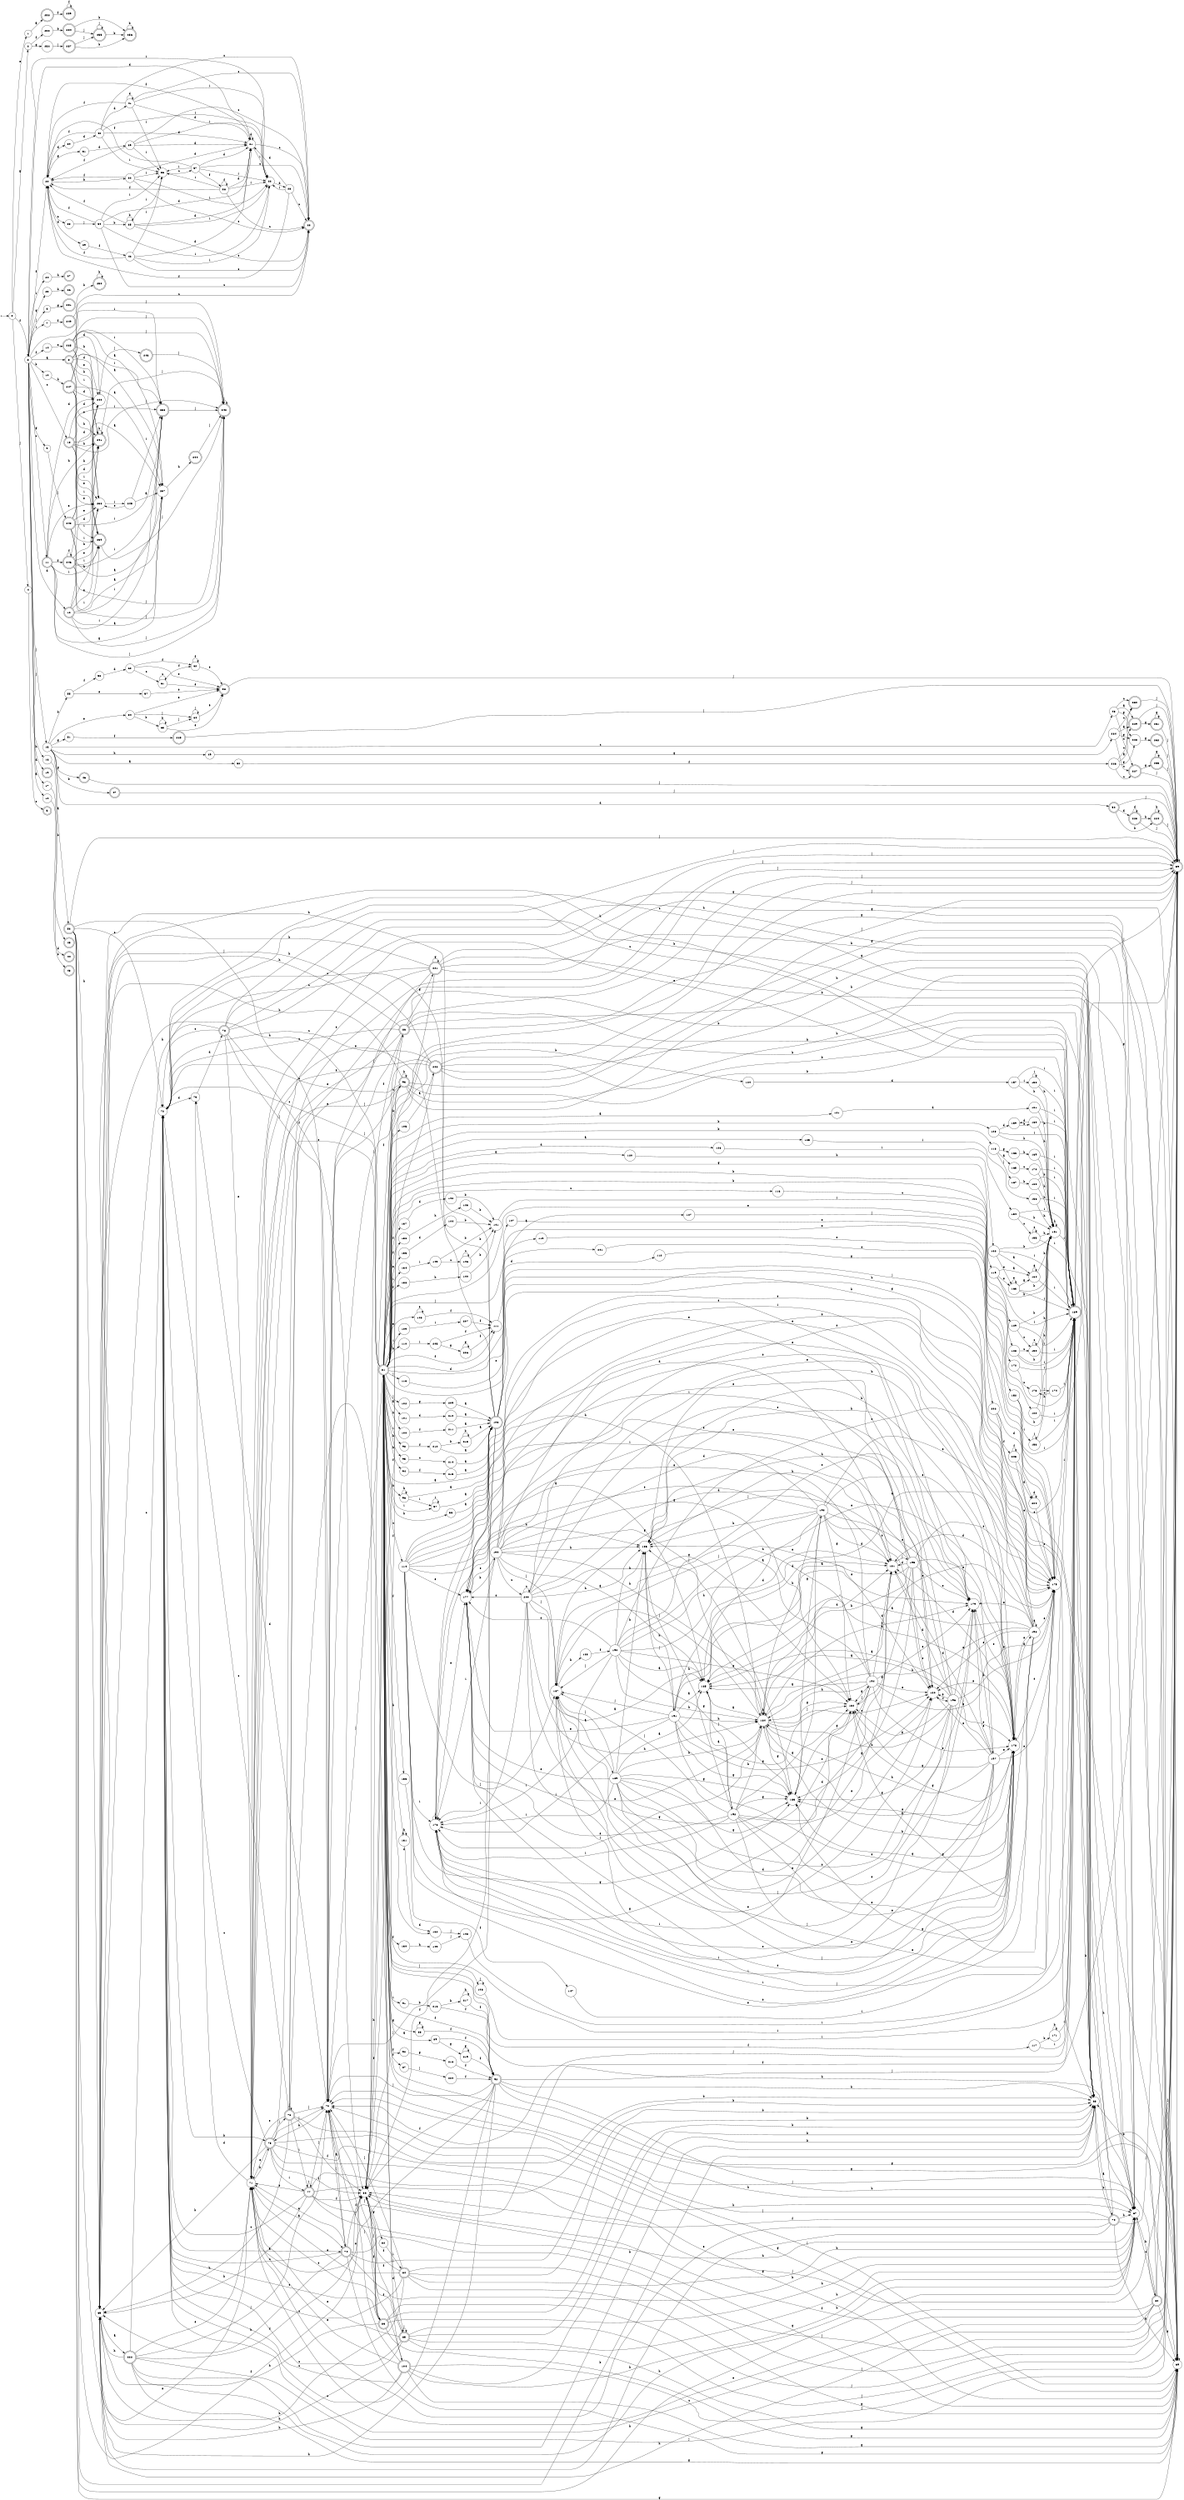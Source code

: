 digraph finite_state_machine {
rankdir=LR;
size="20,20";
node [shape = point]; "dummy0"
node [shape = circle]; "0";
"dummy0" -> "0";
node [shape = circle]; "1";
node [shape = circle]; "2";
node [shape = circle]; "3";
node [shape = circle]; "4";
node [shape = doublecircle]; "5";node [shape = circle]; "6";
node [shape = circle]; "7";
node [shape = doublecircle]; "8";node [shape = circle]; "9";
node [shape = circle]; "10";
node [shape = doublecircle]; "11";node [shape = doublecircle]; "12";node [shape = doublecircle]; "13";node [shape = circle]; "14";
node [shape = circle]; "15";
node [shape = circle]; "16";
node [shape = circle]; "17";
node [shape = circle]; "18";
node [shape = doublecircle]; "19";node [shape = circle]; "20";
node [shape = circle]; "21";
node [shape = circle]; "22";
node [shape = doublecircle]; "23";node [shape = circle]; "24";
node [shape = circle]; "25";
node [shape = doublecircle]; "26";node [shape = doublecircle]; "27";node [shape = circle]; "28";
node [shape = circle]; "29";
node [shape = circle]; "30";
node [shape = circle]; "31";
node [shape = circle]; "32";
node [shape = circle]; "33";
node [shape = circle]; "34";
node [shape = circle]; "35";
node [shape = circle]; "36";
node [shape = circle]; "37";
node [shape = circle]; "38";
node [shape = circle]; "39";
node [shape = circle]; "40";
node [shape = circle]; "41";
node [shape = circle]; "42";
node [shape = doublecircle]; "43";node [shape = doublecircle]; "44";node [shape = doublecircle]; "45";node [shape = doublecircle]; "46";node [shape = doublecircle]; "47";node [shape = circle]; "48";
node [shape = circle]; "49";
node [shape = circle]; "50";
node [shape = circle]; "51";
node [shape = doublecircle]; "52";node [shape = doublecircle]; "53";node [shape = circle]; "54";
node [shape = circle]; "55";
node [shape = circle]; "56";
node [shape = circle]; "57";
node [shape = doublecircle]; "58";node [shape = doublecircle]; "59";node [shape = circle]; "60";
node [shape = circle]; "61";
node [shape = circle]; "62";
node [shape = circle]; "63";
node [shape = circle]; "64";
node [shape = circle]; "65";
node [shape = circle]; "66";
node [shape = circle]; "67";
node [shape = circle]; "68";
node [shape = circle]; "69";
node [shape = circle]; "70";
node [shape = circle]; "71";
node [shape = circle]; "72";
node [shape = circle]; "73";
node [shape = doublecircle]; "74";node [shape = doublecircle]; "75";node [shape = doublecircle]; "76";node [shape = doublecircle]; "77";node [shape = doublecircle]; "78";node [shape = doublecircle]; "79";node [shape = doublecircle]; "80";node [shape = doublecircle]; "81";node [shape = circle]; "82";
node [shape = doublecircle]; "83";node [shape = doublecircle]; "84";node [shape = doublecircle]; "85";node [shape = doublecircle]; "86";node [shape = circle]; "87";
node [shape = circle]; "88";
node [shape = circle]; "89";
node [shape = circle]; "90";
node [shape = circle]; "91";
node [shape = doublecircle]; "92";node [shape = doublecircle]; "93";node [shape = circle]; "94";
node [shape = circle]; "95";
node [shape = circle]; "96";
node [shape = circle]; "97";
node [shape = circle]; "98";
node [shape = circle]; "99";
node [shape = circle]; "100";
node [shape = circle]; "101";
node [shape = circle]; "102";
node [shape = doublecircle]; "103";node [shape = doublecircle]; "104";node [shape = circle]; "105";
node [shape = circle]; "106";
node [shape = circle]; "107";
node [shape = circle]; "108";
node [shape = circle]; "109";
node [shape = circle]; "110";
node [shape = circle]; "111";
node [shape = circle]; "112";
node [shape = circle]; "113";
node [shape = circle]; "114";
node [shape = circle]; "115";
node [shape = circle]; "116";
node [shape = circle]; "117";
node [shape = circle]; "118";
node [shape = circle]; "119";
node [shape = circle]; "120";
node [shape = circle]; "121";
node [shape = circle]; "122";
node [shape = circle]; "123";
node [shape = circle]; "124";
node [shape = circle]; "125";
node [shape = circle]; "126";
node [shape = circle]; "127";
node [shape = circle]; "128";
node [shape = circle]; "129";
node [shape = circle]; "130";
node [shape = circle]; "131";
node [shape = circle]; "132";
node [shape = circle]; "133";
node [shape = circle]; "134";
node [shape = circle]; "135";
node [shape = circle]; "136";
node [shape = circle]; "137";
node [shape = circle]; "138";
node [shape = doublecircle]; "139";node [shape = circle]; "140";
node [shape = circle]; "141";
node [shape = circle]; "142";
node [shape = circle]; "143";
node [shape = circle]; "144";
node [shape = circle]; "145";
node [shape = circle]; "146";
node [shape = circle]; "147";
node [shape = circle]; "148";
node [shape = circle]; "149";
node [shape = circle]; "150";
node [shape = circle]; "151";
node [shape = circle]; "152";
node [shape = circle]; "153";
node [shape = circle]; "154";
node [shape = circle]; "155";
node [shape = circle]; "156";
node [shape = circle]; "157";
node [shape = circle]; "158";
node [shape = circle]; "159";
node [shape = circle]; "160";
node [shape = circle]; "161";
node [shape = circle]; "162";
node [shape = circle]; "163";
node [shape = circle]; "164";
node [shape = circle]; "165";
node [shape = circle]; "166";
node [shape = circle]; "167";
node [shape = circle]; "168";
node [shape = circle]; "169";
node [shape = circle]; "170";
node [shape = circle]; "171";
node [shape = circle]; "172";
node [shape = circle]; "173";
node [shape = circle]; "174";
node [shape = circle]; "175";
node [shape = circle]; "176";
node [shape = circle]; "177";
node [shape = circle]; "178";
node [shape = circle]; "179";
node [shape = circle]; "180";
node [shape = circle]; "181";
node [shape = circle]; "182";
node [shape = circle]; "183";
node [shape = circle]; "184";
node [shape = circle]; "185";
node [shape = circle]; "186";
node [shape = circle]; "187";
node [shape = circle]; "188";
node [shape = circle]; "189";
node [shape = circle]; "190";
node [shape = circle]; "191";
node [shape = circle]; "192";
node [shape = circle]; "193";
node [shape = circle]; "194";
node [shape = circle]; "195";
node [shape = circle]; "196";
node [shape = circle]; "197";
node [shape = circle]; "198";
node [shape = circle]; "199";
node [shape = circle]; "200";
node [shape = circle]; "201";
node [shape = circle]; "202";
node [shape = circle]; "203";
node [shape = circle]; "204";
node [shape = circle]; "205";
node [shape = circle]; "206";
node [shape = circle]; "207";
node [shape = doublecircle]; "208";node [shape = circle]; "209";
node [shape = circle]; "210";
node [shape = circle]; "211";
node [shape = circle]; "212";
node [shape = circle]; "213";
node [shape = circle]; "214";
node [shape = circle]; "215";
node [shape = circle]; "216";
node [shape = circle]; "217";
node [shape = circle]; "218";
node [shape = circle]; "219";
node [shape = circle]; "220";
node [shape = doublecircle]; "221";node [shape = doublecircle]; "222";node [shape = doublecircle]; "223";node [shape = doublecircle]; "224";node [shape = doublecircle]; "225";node [shape = circle]; "226";
node [shape = doublecircle]; "227";node [shape = circle]; "228";
node [shape = doublecircle]; "229";node [shape = doublecircle]; "230";node [shape = doublecircle]; "231";node [shape = doublecircle]; "232";node [shape = doublecircle]; "233";node [shape = circle]; "234";
node [shape = doublecircle]; "235";node [shape = circle]; "236";
node [shape = circle]; "237";
node [shape = doublecircle]; "238";node [shape = doublecircle]; "239";node [shape = circle]; "240";
node [shape = doublecircle]; "241";node [shape = doublecircle]; "242";node [shape = doublecircle]; "243";node [shape = doublecircle]; "244";node [shape = circle]; "245";
node [shape = doublecircle]; "246";node [shape = doublecircle]; "247";node [shape = doublecircle]; "248";node [shape = doublecircle]; "249";node [shape = doublecircle]; "250";node [shape = doublecircle]; "251";node [shape = circle]; "252";
node [shape = circle]; "253";
node [shape = doublecircle]; "254";node [shape = doublecircle]; "255";node [shape = doublecircle]; "256";node [shape = doublecircle]; "257";node [shape = doublecircle]; "258";node [shape = doublecircle]; "259";"0" -> "1" [label = "e"];
 "0" -> "2" [label = "a"];
 "0" -> "3" [label = "f"];
 "0" -> "4" [label = "j"];
 "4" -> "5" [label = "e"];
 "3" -> "16" [label = "j"];
 "3" -> "6" [label = "j"];
 "3" -> "15" [label = "j"];
 "3" -> "24" [label = "i"];
 "3" -> "22" [label = "i"];
 "3" -> "7" [label = "i"];
 "3" -> "8" [label = "a"];
 "3" -> "18" [label = "a"];
 "3" -> "9" [label = "g"];
 "3" -> "25" [label = "g"];
 "3" -> "10" [label = "b"];
 "3" -> "11" [label = "c"];
 "3" -> "13" [label = "c"];
 "3" -> "23" [label = "c"];
 "3" -> "17" [label = "d"];
 "3" -> "12" [label = "d"];
 "3" -> "21" [label = "d"];
 "3" -> "20" [label = "f"];
 "3" -> "14" [label = "f"];
 "3" -> "19" [label = "h"];
 "25" -> "26" [label = "b"];
 "24" -> "27" [label = "h"];
 "22" -> "28" [label = "d"];
 "28" -> "22" [label = "i"];
 "28" -> "20" [label = "f"];
 "28" -> "21" [label = "d"];
 "28" -> "23" [label = "c"];
 "21" -> "21" [label = "d"];
 "21" -> "20" [label = "f"];
 "21" -> "22" [label = "i"];
 "21" -> "23" [label = "c"];
 "20" -> "29" [label = "d"];
 "20" -> "30" [label = "d"];
 "20" -> "31" [label = "g"];
 "20" -> "32" [label = "b"];
 "20" -> "33" [label = "c"];
 "33" -> "34" [label = "j"];
 "34" -> "35" [label = "b"];
 "34" -> "20" [label = "f"];
 "34" -> "36" [label = "i"];
 "34" -> "22" [label = "i"];
 "34" -> "21" [label = "d"];
 "34" -> "23" [label = "c"];
 "36" -> "37" [label = "c"];
 "37" -> "36" [label = "i"];
 "37" -> "22" [label = "i"];
 "37" -> "20" [label = "f"];
 "37" -> "38" [label = "f"];
 "37" -> "21" [label = "d"];
 "37" -> "23" [label = "c"];
 "38" -> "20" [label = "f"];
 "38" -> "38" [label = "f"];
 "38" -> "36" [label = "i"];
 "38" -> "22" [label = "i"];
 "38" -> "21" [label = "d"];
 "38" -> "23" [label = "c"];
 "35" -> "35" [label = "b"];
 "35" -> "20" [label = "f"];
 "35" -> "36" [label = "i"];
 "35" -> "22" [label = "i"];
 "35" -> "21" [label = "d"];
 "35" -> "23" [label = "c"];
 "32" -> "20" [label = "f"];
 "32" -> "36" [label = "i"];
 "32" -> "22" [label = "i"];
 "32" -> "21" [label = "d"];
 "32" -> "23" [label = "c"];
 "31" -> "39" [label = "d"];
 "39" -> "20" [label = "f"];
 "39" -> "36" [label = "i"];
 "39" -> "22" [label = "i"];
 "39" -> "21" [label = "d"];
 "39" -> "23" [label = "c"];
 "30" -> "40" [label = "d"];
 "40" -> "41" [label = "d"];
 "40" -> "21" [label = "d"];
 "40" -> "20" [label = "f"];
 "40" -> "36" [label = "i"];
 "40" -> "22" [label = "i"];
 "40" -> "23" [label = "c"];
 "41" -> "41" [label = "d"];
 "41" -> "21" [label = "d"];
 "41" -> "20" [label = "f"];
 "41" -> "36" [label = "i"];
 "41" -> "22" [label = "i"];
 "41" -> "23" [label = "c"];
 "29" -> "42" [label = "f"];
 "42" -> "20" [label = "f"];
 "42" -> "36" [label = "i"];
 "42" -> "22" [label = "i"];
 "42" -> "21" [label = "d"];
 "42" -> "23" [label = "c"];
 "18" -> "43" [label = "b"];
 "17" -> "44" [label = "d"];
 "16" -> "45" [label = "b"];
 "15" -> "51" [label = "g"];
 "15" -> "46" [label = "g"];
 "15" -> "55" [label = "b"];
 "15" -> "47" [label = "b"];
 "15" -> "48" [label = "c"];
 "15" -> "49" [label = "h"];
 "15" -> "50" [label = "a"];
 "15" -> "53" [label = "a"];
 "15" -> "52" [label = "d"];
 "15" -> "54" [label = "e"];
 "55" -> "56" [label = "f"];
 "55" -> "57" [label = "e"];
 "57" -> "58" [label = "e"];
 "58" -> "59" [label = "j"];
 "59" -> "59" [label = "j"];
 "56" -> "60" [label = "d"];
 "60" -> "61" [label = "c"];
 "60" -> "62" [label = "f"];
 "60" -> "58" [label = "e"];
 "62" -> "62" [label = "f"];
 "62" -> "58" [label = "e"];
 "61" -> "61" [label = "c"];
 "61" -> "62" [label = "f"];
 "61" -> "58" [label = "e"];
 "54" -> "63" [label = "b"];
 "54" -> "64" [label = "j"];
 "54" -> "58" [label = "e"];
 "64" -> "64" [label = "j"];
 "64" -> "58" [label = "e"];
 "63" -> "63" [label = "b"];
 "63" -> "64" [label = "j"];
 "63" -> "58" [label = "e"];
 "53" -> "65" [label = "h"];
 "53" -> "67" [label = "h"];
 "53" -> "66" [label = "f"];
 "53" -> "68" [label = "b"];
 "53" -> "69" [label = "g"];
 "53" -> "59" [label = "j"];
 "53" -> "70" [label = "j"];
 "53" -> "71" [label = "e"];
 "53" -> "72" [label = "c"];
 "72" -> "73" [label = "d"];
 "72" -> "74" [label = "a"];
 "72" -> "75" [label = "b"];
 "75" -> "59" [label = "j"];
 "75" -> "76" [label = "j"];
 "75" -> "70" [label = "j"];
 "75" -> "77" [label = "i"];
 "75" -> "69" [label = "g"];
 "75" -> "71" [label = "e"];
 "75" -> "72" [label = "c"];
 "75" -> "65" [label = "h"];
 "75" -> "67" [label = "h"];
 "75" -> "66" [label = "f"];
 "75" -> "68" [label = "b"];
 "77" -> "77" [label = "i"];
 "77" -> "69" [label = "g"];
 "77" -> "59" [label = "j"];
 "77" -> "70" [label = "j"];
 "77" -> "71" [label = "e"];
 "77" -> "72" [label = "c"];
 "77" -> "65" [label = "h"];
 "77" -> "67" [label = "h"];
 "77" -> "66" [label = "f"];
 "77" -> "68" [label = "b"];
 "76" -> "59" [label = "j"];
 "76" -> "76" [label = "j"];
 "76" -> "70" [label = "j"];
 "76" -> "77" [label = "i"];
 "76" -> "69" [label = "g"];
 "76" -> "71" [label = "e"];
 "76" -> "72" [label = "c"];
 "76" -> "65" [label = "h"];
 "76" -> "67" [label = "h"];
 "76" -> "66" [label = "f"];
 "76" -> "68" [label = "b"];
 "74" -> "69" [label = "g"];
 "74" -> "59" [label = "j"];
 "74" -> "70" [label = "j"];
 "74" -> "71" [label = "e"];
 "74" -> "72" [label = "c"];
 "74" -> "65" [label = "h"];
 "74" -> "67" [label = "h"];
 "74" -> "66" [label = "f"];
 "74" -> "68" [label = "b"];
 "73" -> "78" [label = "d"];
 "78" -> "69" [label = "g"];
 "78" -> "59" [label = "j"];
 "78" -> "70" [label = "j"];
 "78" -> "71" [label = "e"];
 "78" -> "72" [label = "c"];
 "78" -> "65" [label = "h"];
 "78" -> "67" [label = "h"];
 "78" -> "66" [label = "f"];
 "78" -> "68" [label = "b"];
 "71" -> "73" [label = "d"];
 "71" -> "74" [label = "a"];
 "71" -> "75" [label = "b"];
 "70" -> "73" [label = "d"];
 "70" -> "74" [label = "a"];
 "70" -> "75" [label = "b"];
 "69" -> "69" [label = "g"];
 "69" -> "70" [label = "j"];
 "68" -> "79" [label = "a"];
 "79" -> "68" [label = "b"];
 "79" -> "65" [label = "h"];
 "79" -> "67" [label = "h"];
 "79" -> "66" [label = "f"];
 "79" -> "69" [label = "g"];
 "79" -> "59" [label = "j"];
 "79" -> "70" [label = "j"];
 "79" -> "71" [label = "e"];
 "79" -> "72" [label = "c"];
 "67" -> "80" [label = "c"];
 "80" -> "65" [label = "h"];
 "80" -> "67" [label = "h"];
 "80" -> "66" [label = "f"];
 "80" -> "68" [label = "b"];
 "80" -> "69" [label = "g"];
 "80" -> "59" [label = "j"];
 "80" -> "70" [label = "j"];
 "80" -> "71" [label = "e"];
 "80" -> "72" [label = "c"];
 "66" -> "81" [label = "h"];
 "66" -> "82" [label = "g"];
 "66" -> "83" [label = "j"];
 "83" -> "66" [label = "f"];
 "83" -> "65" [label = "h"];
 "83" -> "67" [label = "h"];
 "83" -> "68" [label = "b"];
 "83" -> "69" [label = "g"];
 "83" -> "59" [label = "j"];
 "83" -> "70" [label = "j"];
 "83" -> "71" [label = "e"];
 "83" -> "72" [label = "c"];
 "82" -> "84" [label = "i"];
 "84" -> "66" [label = "f"];
 "84" -> "65" [label = "h"];
 "84" -> "67" [label = "h"];
 "84" -> "68" [label = "b"];
 "84" -> "69" [label = "g"];
 "84" -> "59" [label = "j"];
 "84" -> "70" [label = "j"];
 "84" -> "71" [label = "e"];
 "84" -> "72" [label = "c"];
 "81" -> "102" [label = "j"];
 "81" -> "70" [label = "j"];
 "81" -> "105" [label = "j"];
 "81" -> "106" [label = "j"];
 "81" -> "107" [label = "j"];
 "81" -> "113" [label = "j"];
 "81" -> "85" [label = "j"];
 "81" -> "59" [label = "j"];
 "81" -> "72" [label = "c"];
 "81" -> "114" [label = "c"];
 "81" -> "116" [label = "c"];
 "81" -> "86" [label = "c"];
 "81" -> "130" [label = "f"];
 "81" -> "66" [label = "f"];
 "81" -> "133" [label = "f"];
 "81" -> "136" [label = "f"];
 "81" -> "137" [label = "f"];
 "81" -> "138" [label = "f"];
 "81" -> "111" [label = "f"];
 "81" -> "117" [label = "f"];
 "81" -> "87" [label = "f"];
 "81" -> "90" [label = "f"];
 "81" -> "92" [label = "f"];
 "81" -> "88" [label = "g"];
 "81" -> "120" [label = "g"];
 "81" -> "69" [label = "g"];
 "81" -> "119" [label = "g"];
 "81" -> "89" [label = "a"];
 "81" -> "101" [label = "a"];
 "81" -> "103" [label = "a"];
 "81" -> "121" [label = "a"];
 "81" -> "125" [label = "a"];
 "81" -> "127" [label = "a"];
 "81" -> "97" [label = "i"];
 "81" -> "98" [label = "i"];
 "81" -> "134" [label = "i"];
 "81" -> "91" [label = "i"];
 "81" -> "139" [label = "i"];
 "81" -> "109" [label = "i"];
 "81" -> "128" [label = "b"];
 "81" -> "68" [label = "b"];
 "81" -> "118" [label = "b"];
 "81" -> "123" [label = "b"];
 "81" -> "124" [label = "b"];
 "81" -> "93" [label = "b"];
 "81" -> "96" [label = "h"];
 "81" -> "129" [label = "h"];
 "81" -> "65" [label = "h"];
 "81" -> "99" [label = "h"];
 "81" -> "100" [label = "h"];
 "81" -> "131" [label = "h"];
 "81" -> "67" [label = "h"];
 "81" -> "110" [label = "h"];
 "81" -> "94" [label = "h"];
 "81" -> "95" [label = "h"];
 "81" -> "112" [label = "d"];
 "81" -> "115" [label = "d"];
 "81" -> "132" [label = "d"];
 "81" -> "104" [label = "d"];
 "81" -> "126" [label = "d"];
 "81" -> "122" [label = "e"];
 "81" -> "108" [label = "e"];
 "81" -> "71" [label = "e"];
 "81" -> "135" [label = "e"];
 "139" -> "66" [label = "f"];
 "139" -> "65" [label = "h"];
 "139" -> "67" [label = "h"];
 "139" -> "68" [label = "b"];
 "139" -> "69" [label = "g"];
 "139" -> "59" [label = "j"];
 "139" -> "70" [label = "j"];
 "139" -> "71" [label = "e"];
 "139" -> "72" [label = "c"];
 "138" -> "140" [label = "h"];
 "140" -> "141" [label = "b"];
 "141" -> "139" [label = "i"];
 "137" -> "142" [label = "d"];
 "142" -> "141" [label = "b"];
 "136" -> "143" [label = "h"];
 "143" -> "141" [label = "b"];
 "135" -> "144" [label = "d"];
 "144" -> "141" [label = "b"];
 "134" -> "145" [label = "i"];
 "145" -> "146" [label = "c"];
 "145" -> "141" [label = "b"];
 "146" -> "146" [label = "c"];
 "146" -> "141" [label = "b"];
 "133" -> "147" [label = "f"];
 "147" -> "139" [label = "i"];
 "132" -> "148" [label = "j"];
 "148" -> "139" [label = "i"];
 "131" -> "131" [label = "h"];
 "131" -> "132" [label = "d"];
 "130" -> "149" [label = "h"];
 "149" -> "148" [label = "j"];
 "129" -> "150" [label = "c"];
 "129" -> "151" [label = "h"];
 "129" -> "139" [label = "i"];
 "151" -> "151" [label = "h"];
 "151" -> "139" [label = "i"];
 "150" -> "150" [label = "c"];
 "150" -> "151" [label = "h"];
 "150" -> "139" [label = "i"];
 "128" -> "150" [label = "c"];
 "128" -> "151" [label = "h"];
 "128" -> "139" [label = "i"];
 "127" -> "152" [label = "j"];
 "152" -> "153" [label = "i"];
 "152" -> "139" [label = "i"];
 "152" -> "151" [label = "h"];
 "153" -> "153" [label = "i"];
 "153" -> "139" [label = "i"];
 "153" -> "151" [label = "h"];
 "126" -> "154" [label = "i"];
 "154" -> "155" [label = "c"];
 "154" -> "151" [label = "h"];
 "154" -> "139" [label = "i"];
 "155" -> "155" [label = "c"];
 "155" -> "151" [label = "h"];
 "155" -> "139" [label = "i"];
 "125" -> "156" [label = "i"];
 "156" -> "151" [label = "h"];
 "156" -> "139" [label = "i"];
 "124" -> "157" [label = "d"];
 "157" -> "139" [label = "i"];
 "157" -> "158" [label = "i"];
 "157" -> "151" [label = "h"];
 "158" -> "139" [label = "i"];
 "158" -> "158" [label = "i"];
 "158" -> "151" [label = "h"];
 "123" -> "159" [label = "d"];
 "123" -> "151" [label = "h"];
 "123" -> "139" [label = "i"];
 "159" -> "160" [label = "b"];
 "160" -> "159" [label = "d"];
 "160" -> "151" [label = "h"];
 "160" -> "139" [label = "i"];
 "122" -> "151" [label = "h"];
 "122" -> "139" [label = "i"];
 "121" -> "161" [label = "d"];
 "161" -> "151" [label = "h"];
 "161" -> "139" [label = "i"];
 "120" -> "162" [label = "h"];
 "162" -> "163" [label = "e"];
 "162" -> "164" [label = "a"];
 "162" -> "151" [label = "h"];
 "162" -> "139" [label = "i"];
 "164" -> "164" [label = "a"];
 "164" -> "151" [label = "h"];
 "164" -> "139" [label = "i"];
 "163" -> "163" [label = "e"];
 "163" -> "164" [label = "a"];
 "163" -> "151" [label = "h"];
 "163" -> "139" [label = "i"];
 "119" -> "163" [label = "e"];
 "119" -> "164" [label = "a"];
 "119" -> "151" [label = "h"];
 "119" -> "139" [label = "i"];
 "118" -> "165" [label = "a"];
 "118" -> "166" [label = "g"];
 "118" -> "167" [label = "j"];
 "167" -> "168" [label = "h"];
 "168" -> "151" [label = "h"];
 "168" -> "139" [label = "i"];
 "166" -> "169" [label = "h"];
 "169" -> "151" [label = "h"];
 "169" -> "139" [label = "i"];
 "165" -> "170" [label = "c"];
 "170" -> "151" [label = "h"];
 "170" -> "139" [label = "i"];
 "117" -> "171" [label = "b"];
 "117" -> "139" [label = "i"];
 "171" -> "171" [label = "b"];
 "171" -> "139" [label = "i"];
 "116" -> "172" [label = "c"];
 "172" -> "173" [label = "c"];
 "172" -> "139" [label = "i"];
 "173" -> "174" [label = "j"];
 "174" -> "173" [label = "c"];
 "174" -> "139" [label = "i"];
 "115" -> "175" [label = "e"];
 "175" -> "139" [label = "i"];
 "114" -> "176" [label = "i"];
 "114" -> "177" [label = "e"];
 "114" -> "178" [label = "e"];
 "114" -> "179" [label = "e"];
 "114" -> "180" [label = "e"];
 "114" -> "175" [label = "e"];
 "114" -> "181" [label = "d"];
 "114" -> "182" [label = "g"];
 "114" -> "183" [label = "g"];
 "114" -> "184" [label = "h"];
 "114" -> "186" [label = "h"];
 "114" -> "185" [label = "a"];
 "114" -> "187" [label = "j"];
 "187" -> "188" [label = "h"];
 "187" -> "189" [label = "a"];
 "189" -> "187" [label = "j"];
 "189" -> "176" [label = "i"];
 "189" -> "177" [label = "e"];
 "189" -> "178" [label = "e"];
 "189" -> "179" [label = "e"];
 "189" -> "180" [label = "e"];
 "189" -> "175" [label = "e"];
 "189" -> "181" [label = "d"];
 "189" -> "182" [label = "g"];
 "189" -> "183" [label = "g"];
 "189" -> "184" [label = "h"];
 "189" -> "186" [label = "h"];
 "189" -> "185" [label = "a"];
 "188" -> "190" [label = "f"];
 "190" -> "187" [label = "j"];
 "190" -> "176" [label = "i"];
 "190" -> "177" [label = "e"];
 "190" -> "178" [label = "e"];
 "190" -> "179" [label = "e"];
 "190" -> "180" [label = "e"];
 "190" -> "175" [label = "e"];
 "190" -> "181" [label = "d"];
 "190" -> "182" [label = "g"];
 "190" -> "183" [label = "g"];
 "190" -> "184" [label = "h"];
 "190" -> "186" [label = "h"];
 "190" -> "185" [label = "a"];
 "186" -> "191" [label = "j"];
 "191" -> "184" [label = "h"];
 "191" -> "186" [label = "h"];
 "191" -> "176" [label = "i"];
 "191" -> "177" [label = "e"];
 "191" -> "178" [label = "e"];
 "191" -> "179" [label = "e"];
 "191" -> "180" [label = "e"];
 "191" -> "175" [label = "e"];
 "191" -> "181" [label = "d"];
 "191" -> "182" [label = "g"];
 "191" -> "183" [label = "g"];
 "191" -> "185" [label = "a"];
 "191" -> "187" [label = "j"];
 "185" -> "192" [label = "j"];
 "192" -> "185" [label = "a"];
 "192" -> "176" [label = "i"];
 "192" -> "177" [label = "e"];
 "192" -> "178" [label = "e"];
 "192" -> "179" [label = "e"];
 "192" -> "180" [label = "e"];
 "192" -> "175" [label = "e"];
 "192" -> "181" [label = "d"];
 "192" -> "182" [label = "g"];
 "192" -> "183" [label = "g"];
 "192" -> "184" [label = "h"];
 "192" -> "186" [label = "h"];
 "192" -> "187" [label = "j"];
 "184" -> "184" [label = "h"];
 "184" -> "186" [label = "h"];
 "184" -> "176" [label = "i"];
 "184" -> "177" [label = "e"];
 "184" -> "178" [label = "e"];
 "184" -> "179" [label = "e"];
 "184" -> "180" [label = "e"];
 "184" -> "175" [label = "e"];
 "184" -> "181" [label = "d"];
 "184" -> "182" [label = "g"];
 "184" -> "183" [label = "g"];
 "184" -> "185" [label = "a"];
 "184" -> "187" [label = "j"];
 "183" -> "193" [label = "j"];
 "193" -> "182" [label = "g"];
 "193" -> "183" [label = "g"];
 "193" -> "176" [label = "i"];
 "193" -> "177" [label = "e"];
 "193" -> "178" [label = "e"];
 "193" -> "179" [label = "e"];
 "193" -> "180" [label = "e"];
 "193" -> "175" [label = "e"];
 "193" -> "181" [label = "d"];
 "193" -> "184" [label = "h"];
 "193" -> "186" [label = "h"];
 "193" -> "185" [label = "a"];
 "193" -> "187" [label = "j"];
 "182" -> "194" [label = "j"];
 "194" -> "182" [label = "g"];
 "194" -> "183" [label = "g"];
 "194" -> "176" [label = "i"];
 "194" -> "177" [label = "e"];
 "194" -> "178" [label = "e"];
 "194" -> "179" [label = "e"];
 "194" -> "180" [label = "e"];
 "194" -> "175" [label = "e"];
 "194" -> "181" [label = "d"];
 "194" -> "184" [label = "h"];
 "194" -> "186" [label = "h"];
 "194" -> "185" [label = "a"];
 "194" -> "187" [label = "j"];
 "181" -> "195" [label = "j"];
 "195" -> "181" [label = "d"];
 "195" -> "176" [label = "i"];
 "195" -> "177" [label = "e"];
 "195" -> "178" [label = "e"];
 "195" -> "179" [label = "e"];
 "195" -> "180" [label = "e"];
 "195" -> "175" [label = "e"];
 "195" -> "182" [label = "g"];
 "195" -> "183" [label = "g"];
 "195" -> "184" [label = "h"];
 "195" -> "186" [label = "h"];
 "195" -> "185" [label = "a"];
 "195" -> "187" [label = "j"];
 "180" -> "196" [label = "f"];
 "196" -> "177" [label = "e"];
 "196" -> "178" [label = "e"];
 "196" -> "179" [label = "e"];
 "196" -> "180" [label = "e"];
 "196" -> "175" [label = "e"];
 "196" -> "176" [label = "i"];
 "196" -> "181" [label = "d"];
 "196" -> "182" [label = "g"];
 "196" -> "183" [label = "g"];
 "196" -> "184" [label = "h"];
 "196" -> "186" [label = "h"];
 "196" -> "185" [label = "a"];
 "196" -> "187" [label = "j"];
 "179" -> "197" [label = "h"];
 "197" -> "177" [label = "e"];
 "197" -> "178" [label = "e"];
 "197" -> "179" [label = "e"];
 "197" -> "180" [label = "e"];
 "197" -> "175" [label = "e"];
 "197" -> "176" [label = "i"];
 "197" -> "181" [label = "d"];
 "197" -> "182" [label = "g"];
 "197" -> "183" [label = "g"];
 "197" -> "184" [label = "h"];
 "197" -> "186" [label = "h"];
 "197" -> "185" [label = "a"];
 "197" -> "187" [label = "j"];
 "178" -> "177" [label = "e"];
 "178" -> "178" [label = "e"];
 "178" -> "179" [label = "e"];
 "178" -> "180" [label = "e"];
 "178" -> "175" [label = "e"];
 "178" -> "185" [label = "a"];
 "178" -> "198" [label = "a"];
 "178" -> "176" [label = "i"];
 "178" -> "181" [label = "d"];
 "178" -> "182" [label = "g"];
 "178" -> "183" [label = "g"];
 "178" -> "184" [label = "h"];
 "178" -> "186" [label = "h"];
 "178" -> "187" [label = "j"];
 "198" -> "185" [label = "a"];
 "198" -> "198" [label = "a"];
 "198" -> "177" [label = "e"];
 "198" -> "178" [label = "e"];
 "198" -> "179" [label = "e"];
 "198" -> "180" [label = "e"];
 "198" -> "175" [label = "e"];
 "198" -> "176" [label = "i"];
 "198" -> "181" [label = "d"];
 "198" -> "182" [label = "g"];
 "198" -> "183" [label = "g"];
 "198" -> "184" [label = "h"];
 "198" -> "186" [label = "h"];
 "198" -> "187" [label = "j"];
 "177" -> "199" [label = "b"];
 "199" -> "177" [label = "e"];
 "199" -> "178" [label = "e"];
 "199" -> "179" [label = "e"];
 "199" -> "180" [label = "e"];
 "199" -> "175" [label = "e"];
 "199" -> "200" [label = "c"];
 "199" -> "176" [label = "i"];
 "199" -> "181" [label = "d"];
 "199" -> "182" [label = "g"];
 "199" -> "183" [label = "g"];
 "199" -> "184" [label = "h"];
 "199" -> "186" [label = "h"];
 "199" -> "185" [label = "a"];
 "199" -> "187" [label = "j"];
 "200" -> "200" [label = "c"];
 "200" -> "177" [label = "e"];
 "200" -> "178" [label = "e"];
 "200" -> "179" [label = "e"];
 "200" -> "180" [label = "e"];
 "200" -> "175" [label = "e"];
 "200" -> "176" [label = "i"];
 "200" -> "181" [label = "d"];
 "200" -> "182" [label = "g"];
 "200" -> "183" [label = "g"];
 "200" -> "184" [label = "h"];
 "200" -> "186" [label = "h"];
 "200" -> "185" [label = "a"];
 "200" -> "187" [label = "j"];
 "176" -> "176" [label = "i"];
 "176" -> "177" [label = "e"];
 "176" -> "178" [label = "e"];
 "113" -> "201" [label = "e"];
 "201" -> "175" [label = "e"];
 "112" -> "202" [label = "g"];
 "202" -> "203" [label = "f"];
 "202" -> "204" [label = "d"];
 "202" -> "175" [label = "e"];
 "204" -> "204" [label = "d"];
 "204" -> "175" [label = "e"];
 "203" -> "203" [label = "f"];
 "203" -> "204" [label = "d"];
 "203" -> "175" [label = "e"];
 "111" -> "175" [label = "e"];
 "110" -> "205" [label = "i"];
 "205" -> "206" [label = "g"];
 "205" -> "111" [label = "f"];
 "206" -> "206" [label = "g"];
 "206" -> "111" [label = "f"];
 "109" -> "207" [label = "i"];
 "207" -> "111" [label = "f"];
 "108" -> "108" [label = "e"];
 "108" -> "111" [label = "f"];
 "107" -> "175" [label = "e"];
 "106" -> "106" [label = "j"];
 "106" -> "139" [label = "i"];
 "105" -> "208" [label = "a"];
 "208" -> "66" [label = "f"];
 "208" -> "65" [label = "h"];
 "208" -> "67" [label = "h"];
 "208" -> "68" [label = "b"];
 "208" -> "69" [label = "g"];
 "208" -> "59" [label = "j"];
 "208" -> "70" [label = "j"];
 "208" -> "71" [label = "e"];
 "208" -> "72" [label = "c"];
 "104" -> "66" [label = "f"];
 "104" -> "65" [label = "h"];
 "104" -> "67" [label = "h"];
 "104" -> "68" [label = "b"];
 "104" -> "69" [label = "g"];
 "104" -> "59" [label = "j"];
 "104" -> "70" [label = "j"];
 "104" -> "71" [label = "e"];
 "104" -> "72" [label = "c"];
 "103" -> "66" [label = "f"];
 "103" -> "65" [label = "h"];
 "103" -> "67" [label = "h"];
 "103" -> "68" [label = "b"];
 "103" -> "69" [label = "g"];
 "103" -> "59" [label = "j"];
 "103" -> "70" [label = "j"];
 "103" -> "71" [label = "e"];
 "103" -> "72" [label = "c"];
 "102" -> "209" [label = "g"];
 "209" -> "103" [label = "a"];
 "101" -> "210" [label = "d"];
 "210" -> "103" [label = "a"];
 "100" -> "211" [label = "f"];
 "211" -> "103" [label = "a"];
 "99" -> "103" [label = "a"];
 "98" -> "212" [label = "f"];
 "212" -> "213" [label = "b"];
 "212" -> "103" [label = "a"];
 "213" -> "213" [label = "b"];
 "213" -> "103" [label = "a"];
 "97" -> "97" [label = "i"];
 "97" -> "103" [label = "a"];
 "96" -> "96" [label = "h"];
 "96" -> "97" [label = "i"];
 "96" -> "103" [label = "a"];
 "95" -> "214" [label = "c"];
 "214" -> "103" [label = "a"];
 "94" -> "215" [label = "f"];
 "215" -> "103" [label = "a"];
 "93" -> "68" [label = "b"];
 "93" -> "93" [label = "b"];
 "93" -> "66" [label = "f"];
 "93" -> "65" [label = "h"];
 "93" -> "67" [label = "h"];
 "93" -> "69" [label = "g"];
 "93" -> "59" [label = "j"];
 "93" -> "70" [label = "j"];
 "93" -> "71" [label = "e"];
 "93" -> "72" [label = "c"];
 "92" -> "66" [label = "f"];
 "92" -> "65" [label = "h"];
 "92" -> "67" [label = "h"];
 "92" -> "68" [label = "b"];
 "92" -> "69" [label = "g"];
 "92" -> "59" [label = "j"];
 "92" -> "70" [label = "j"];
 "92" -> "71" [label = "e"];
 "92" -> "72" [label = "c"];
 "91" -> "216" [label = "b"];
 "216" -> "217" [label = "h"];
 "216" -> "92" [label = "f"];
 "217" -> "217" [label = "h"];
 "217" -> "92" [label = "f"];
 "90" -> "218" [label = "g"];
 "218" -> "92" [label = "f"];
 "89" -> "219" [label = "g"];
 "89" -> "92" [label = "f"];
 "219" -> "219" [label = "g"];
 "219" -> "92" [label = "f"];
 "88" -> "88" [label = "g"];
 "88" -> "92" [label = "f"];
 "87" -> "220" [label = "j"];
 "220" -> "92" [label = "f"];
 "86" -> "69" [label = "g"];
 "86" -> "221" [label = "g"];
 "86" -> "66" [label = "f"];
 "86" -> "65" [label = "h"];
 "86" -> "67" [label = "h"];
 "86" -> "68" [label = "b"];
 "86" -> "59" [label = "j"];
 "86" -> "70" [label = "j"];
 "86" -> "71" [label = "e"];
 "86" -> "72" [label = "c"];
 "221" -> "69" [label = "g"];
 "221" -> "221" [label = "g"];
 "221" -> "66" [label = "f"];
 "221" -> "65" [label = "h"];
 "221" -> "67" [label = "h"];
 "221" -> "68" [label = "b"];
 "221" -> "59" [label = "j"];
 "221" -> "70" [label = "j"];
 "221" -> "71" [label = "e"];
 "221" -> "72" [label = "c"];
 "85" -> "59" [label = "j"];
 "85" -> "85" [label = "j"];
 "85" -> "70" [label = "j"];
 "85" -> "66" [label = "f"];
 "85" -> "65" [label = "h"];
 "85" -> "67" [label = "h"];
 "85" -> "68" [label = "b"];
 "85" -> "69" [label = "g"];
 "85" -> "71" [label = "e"];
 "85" -> "72" [label = "c"];
 "65" -> "222" [label = "a"];
 "222" -> "65" [label = "h"];
 "222" -> "67" [label = "h"];
 "222" -> "66" [label = "f"];
 "222" -> "68" [label = "b"];
 "222" -> "69" [label = "g"];
 "222" -> "59" [label = "j"];
 "222" -> "70" [label = "j"];
 "222" -> "71" [label = "e"];
 "222" -> "72" [label = "c"];
 "52" -> "223" [label = "d"];
 "52" -> "224" [label = "b"];
 "52" -> "59" [label = "j"];
 "224" -> "224" [label = "b"];
 "224" -> "59" [label = "j"];
 "223" -> "223" [label = "d"];
 "223" -> "224" [label = "b"];
 "223" -> "59" [label = "j"];
 "51" -> "225" [label = "f"];
 "225" -> "59" [label = "j"];
 "50" -> "226" [label = "f"];
 "226" -> "227" [label = "c"];
 "226" -> "230" [label = "c"];
 "226" -> "228" [label = "g"];
 "226" -> "229" [label = "a"];
 "230" -> "59" [label = "j"];
 "229" -> "231" [label = "g"];
 "229" -> "59" [label = "j"];
 "231" -> "231" [label = "g"];
 "231" -> "59" [label = "j"];
 "228" -> "232" [label = "g"];
 "232" -> "59" [label = "j"];
 "227" -> "233" [label = "g"];
 "227" -> "59" [label = "j"];
 "233" -> "233" [label = "g"];
 "233" -> "59" [label = "j"];
 "49" -> "234" [label = "g"];
 "234" -> "227" [label = "c"];
 "234" -> "230" [label = "c"];
 "234" -> "228" [label = "g"];
 "234" -> "229" [label = "a"];
 "48" -> "227" [label = "c"];
 "48" -> "230" [label = "c"];
 "48" -> "228" [label = "g"];
 "48" -> "229" [label = "a"];
 "47" -> "59" [label = "j"];
 "46" -> "59" [label = "j"];
 "14" -> "235" [label = "e"];
 "235" -> "236" [label = "e"];
 "235" -> "237" [label = "a"];
 "235" -> "238" [label = "i"];
 "235" -> "239" [label = "i"];
 "235" -> "240" [label = "d"];
 "235" -> "241" [label = "h"];
 "235" -> "242" [label = "j"];
 "242" -> "242" [label = "j"];
 "241" -> "241" [label = "h"];
 "241" -> "242" [label = "j"];
 "240" -> "243" [label = "j"];
 "243" -> "242" [label = "j"];
 "239" -> "242" [label = "j"];
 "238" -> "242" [label = "j"];
 "237" -> "244" [label = "h"];
 "244" -> "242" [label = "j"];
 "236" -> "245" [label = "i"];
 "245" -> "236" [label = "e"];
 "245" -> "237" [label = "a"];
 "245" -> "238" [label = "i"];
 "13" -> "236" [label = "e"];
 "13" -> "237" [label = "a"];
 "13" -> "238" [label = "i"];
 "13" -> "239" [label = "i"];
 "13" -> "240" [label = "d"];
 "13" -> "241" [label = "h"];
 "13" -> "242" [label = "j"];
 "12" -> "236" [label = "e"];
 "12" -> "237" [label = "a"];
 "12" -> "238" [label = "i"];
 "12" -> "239" [label = "i"];
 "12" -> "240" [label = "d"];
 "12" -> "241" [label = "h"];
 "12" -> "242" [label = "j"];
 "11" -> "246" [label = "f"];
 "11" -> "236" [label = "e"];
 "11" -> "237" [label = "a"];
 "11" -> "238" [label = "i"];
 "11" -> "239" [label = "i"];
 "11" -> "240" [label = "d"];
 "11" -> "241" [label = "h"];
 "11" -> "242" [label = "j"];
 "246" -> "246" [label = "f"];
 "246" -> "236" [label = "e"];
 "246" -> "237" [label = "a"];
 "246" -> "238" [label = "i"];
 "246" -> "239" [label = "i"];
 "246" -> "240" [label = "d"];
 "246" -> "241" [label = "h"];
 "246" -> "242" [label = "j"];
 "10" -> "247" [label = "h"];
 "247" -> "236" [label = "e"];
 "247" -> "237" [label = "a"];
 "247" -> "238" [label = "i"];
 "247" -> "239" [label = "i"];
 "247" -> "240" [label = "d"];
 "247" -> "241" [label = "h"];
 "247" -> "242" [label = "j"];
 "9" -> "248" [label = "j"];
 "248" -> "236" [label = "e"];
 "248" -> "237" [label = "a"];
 "248" -> "238" [label = "i"];
 "248" -> "239" [label = "i"];
 "248" -> "240" [label = "d"];
 "248" -> "241" [label = "h"];
 "248" -> "242" [label = "j"];
 "8" -> "236" [label = "e"];
 "8" -> "237" [label = "a"];
 "8" -> "238" [label = "i"];
 "8" -> "239" [label = "i"];
 "8" -> "240" [label = "d"];
 "8" -> "241" [label = "h"];
 "8" -> "242" [label = "j"];
 "7" -> "249" [label = "f"];
 "249" -> "250" [label = "b"];
 "250" -> "250" [label = "b"];
 "6" -> "251" [label = "g"];
 "2" -> "252" [label = "g"];
 "2" -> "253" [label = "f"];
 "253" -> "254" [label = "b"];
 "254" -> "255" [label = "j"];
 "254" -> "256" [label = "b"];
 "256" -> "256" [label = "b"];
 "255" -> "255" [label = "j"];
 "255" -> "256" [label = "b"];
 "252" -> "257" [label = "j"];
 "257" -> "255" [label = "j"];
 "257" -> "256" [label = "b"];
 "1" -> "258" [label = "a"];
 "258" -> "259" [label = "f"];
 "259" -> "259" [label = "f"];
 }
